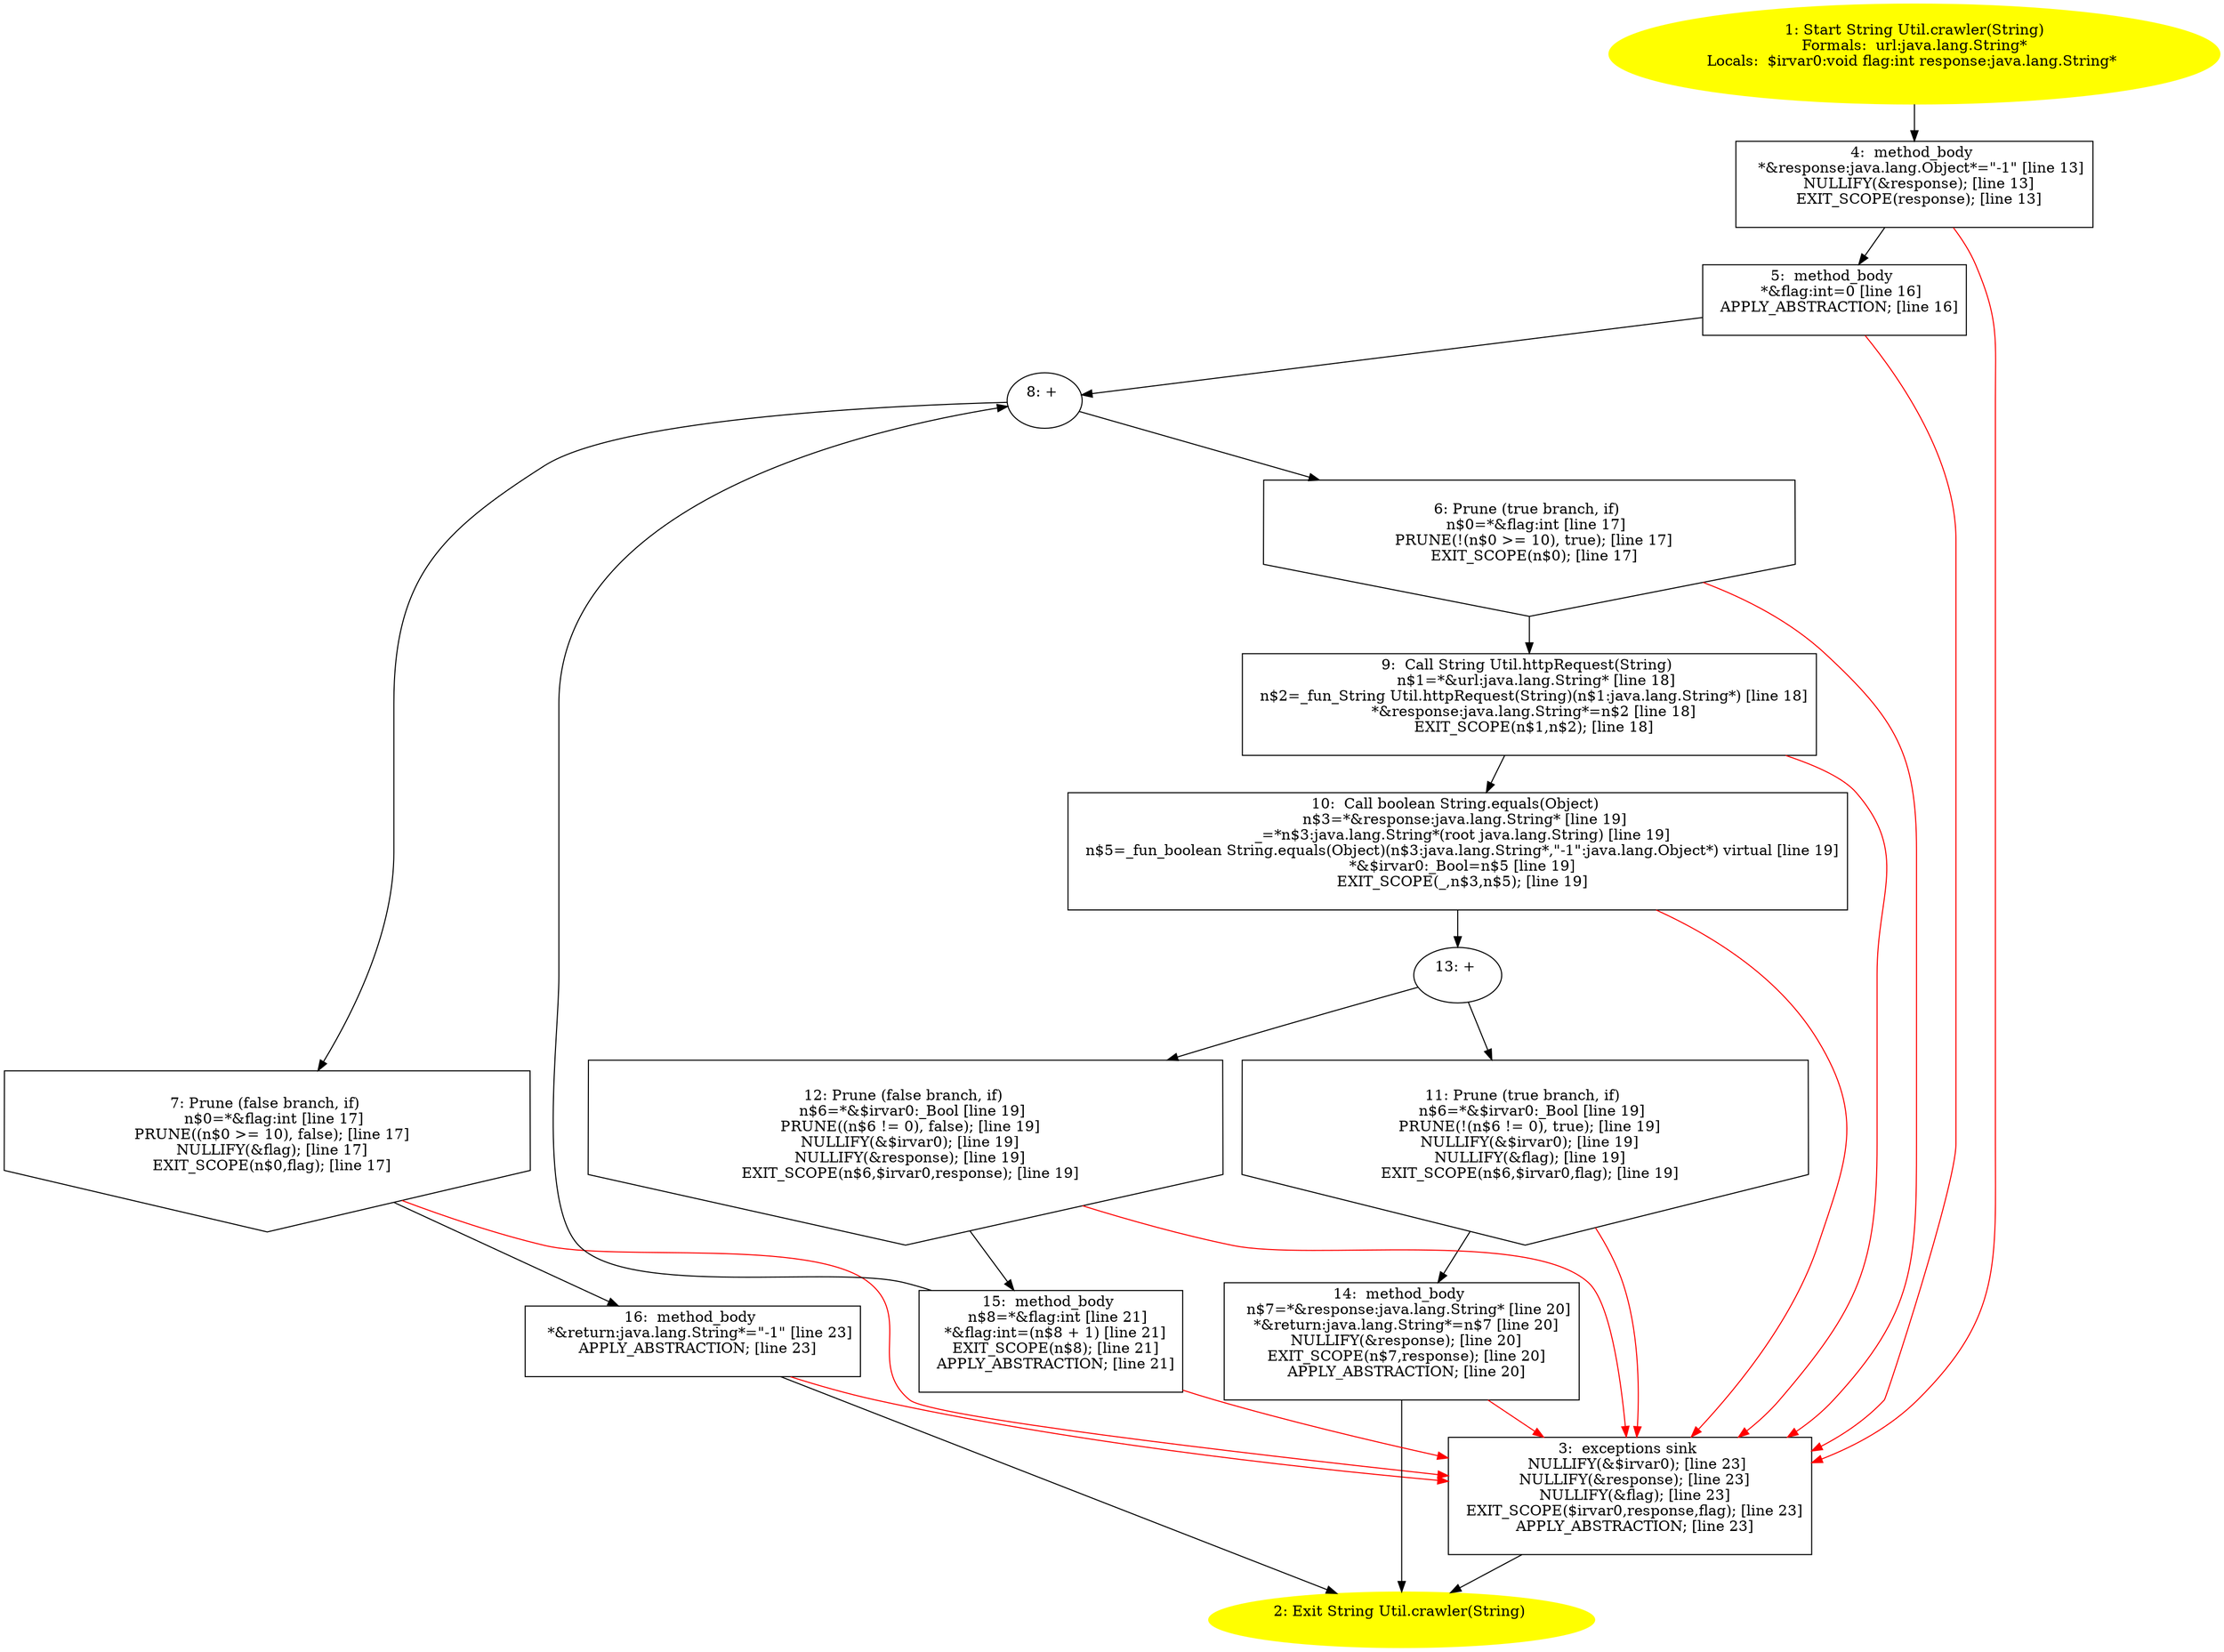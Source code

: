 /* @generated */
digraph cfg {
"com.dulishuo.qianmu.Util.crawler(java.lang.String):java.lang.String.0b45886c960b8e0db4688fe6d291347e_1" [label="1: Start String Util.crawler(String)\nFormals:  url:java.lang.String*\nLocals:  $irvar0:void flag:int response:java.lang.String* \n  " color=yellow style=filled]
	

	 "com.dulishuo.qianmu.Util.crawler(java.lang.String):java.lang.String.0b45886c960b8e0db4688fe6d291347e_1" -> "com.dulishuo.qianmu.Util.crawler(java.lang.String):java.lang.String.0b45886c960b8e0db4688fe6d291347e_4" ;
"com.dulishuo.qianmu.Util.crawler(java.lang.String):java.lang.String.0b45886c960b8e0db4688fe6d291347e_2" [label="2: Exit String Util.crawler(String) \n  " color=yellow style=filled]
	

"com.dulishuo.qianmu.Util.crawler(java.lang.String):java.lang.String.0b45886c960b8e0db4688fe6d291347e_3" [label="3:  exceptions sink \n   NULLIFY(&$irvar0); [line 23]\n  NULLIFY(&response); [line 23]\n  NULLIFY(&flag); [line 23]\n  EXIT_SCOPE($irvar0,response,flag); [line 23]\n  APPLY_ABSTRACTION; [line 23]\n " shape="box"]
	

	 "com.dulishuo.qianmu.Util.crawler(java.lang.String):java.lang.String.0b45886c960b8e0db4688fe6d291347e_3" -> "com.dulishuo.qianmu.Util.crawler(java.lang.String):java.lang.String.0b45886c960b8e0db4688fe6d291347e_2" ;
"com.dulishuo.qianmu.Util.crawler(java.lang.String):java.lang.String.0b45886c960b8e0db4688fe6d291347e_4" [label="4:  method_body \n   *&response:java.lang.Object*=\"-1\" [line 13]\n  NULLIFY(&response); [line 13]\n  EXIT_SCOPE(response); [line 13]\n " shape="box"]
	

	 "com.dulishuo.qianmu.Util.crawler(java.lang.String):java.lang.String.0b45886c960b8e0db4688fe6d291347e_4" -> "com.dulishuo.qianmu.Util.crawler(java.lang.String):java.lang.String.0b45886c960b8e0db4688fe6d291347e_5" ;
	 "com.dulishuo.qianmu.Util.crawler(java.lang.String):java.lang.String.0b45886c960b8e0db4688fe6d291347e_4" -> "com.dulishuo.qianmu.Util.crawler(java.lang.String):java.lang.String.0b45886c960b8e0db4688fe6d291347e_3" [color="red" ];
"com.dulishuo.qianmu.Util.crawler(java.lang.String):java.lang.String.0b45886c960b8e0db4688fe6d291347e_5" [label="5:  method_body \n   *&flag:int=0 [line 16]\n  APPLY_ABSTRACTION; [line 16]\n " shape="box"]
	

	 "com.dulishuo.qianmu.Util.crawler(java.lang.String):java.lang.String.0b45886c960b8e0db4688fe6d291347e_5" -> "com.dulishuo.qianmu.Util.crawler(java.lang.String):java.lang.String.0b45886c960b8e0db4688fe6d291347e_8" ;
	 "com.dulishuo.qianmu.Util.crawler(java.lang.String):java.lang.String.0b45886c960b8e0db4688fe6d291347e_5" -> "com.dulishuo.qianmu.Util.crawler(java.lang.String):java.lang.String.0b45886c960b8e0db4688fe6d291347e_3" [color="red" ];
"com.dulishuo.qianmu.Util.crawler(java.lang.String):java.lang.String.0b45886c960b8e0db4688fe6d291347e_6" [label="6: Prune (true branch, if) \n   n$0=*&flag:int [line 17]\n  PRUNE(!(n$0 >= 10), true); [line 17]\n  EXIT_SCOPE(n$0); [line 17]\n " shape="invhouse"]
	

	 "com.dulishuo.qianmu.Util.crawler(java.lang.String):java.lang.String.0b45886c960b8e0db4688fe6d291347e_6" -> "com.dulishuo.qianmu.Util.crawler(java.lang.String):java.lang.String.0b45886c960b8e0db4688fe6d291347e_9" ;
	 "com.dulishuo.qianmu.Util.crawler(java.lang.String):java.lang.String.0b45886c960b8e0db4688fe6d291347e_6" -> "com.dulishuo.qianmu.Util.crawler(java.lang.String):java.lang.String.0b45886c960b8e0db4688fe6d291347e_3" [color="red" ];
"com.dulishuo.qianmu.Util.crawler(java.lang.String):java.lang.String.0b45886c960b8e0db4688fe6d291347e_7" [label="7: Prune (false branch, if) \n   n$0=*&flag:int [line 17]\n  PRUNE((n$0 >= 10), false); [line 17]\n  NULLIFY(&flag); [line 17]\n  EXIT_SCOPE(n$0,flag); [line 17]\n " shape="invhouse"]
	

	 "com.dulishuo.qianmu.Util.crawler(java.lang.String):java.lang.String.0b45886c960b8e0db4688fe6d291347e_7" -> "com.dulishuo.qianmu.Util.crawler(java.lang.String):java.lang.String.0b45886c960b8e0db4688fe6d291347e_16" ;
	 "com.dulishuo.qianmu.Util.crawler(java.lang.String):java.lang.String.0b45886c960b8e0db4688fe6d291347e_7" -> "com.dulishuo.qianmu.Util.crawler(java.lang.String):java.lang.String.0b45886c960b8e0db4688fe6d291347e_3" [color="red" ];
"com.dulishuo.qianmu.Util.crawler(java.lang.String):java.lang.String.0b45886c960b8e0db4688fe6d291347e_8" [label="8: + \n  " ]
	

	 "com.dulishuo.qianmu.Util.crawler(java.lang.String):java.lang.String.0b45886c960b8e0db4688fe6d291347e_8" -> "com.dulishuo.qianmu.Util.crawler(java.lang.String):java.lang.String.0b45886c960b8e0db4688fe6d291347e_6" ;
	 "com.dulishuo.qianmu.Util.crawler(java.lang.String):java.lang.String.0b45886c960b8e0db4688fe6d291347e_8" -> "com.dulishuo.qianmu.Util.crawler(java.lang.String):java.lang.String.0b45886c960b8e0db4688fe6d291347e_7" ;
"com.dulishuo.qianmu.Util.crawler(java.lang.String):java.lang.String.0b45886c960b8e0db4688fe6d291347e_9" [label="9:  Call String Util.httpRequest(String) \n   n$1=*&url:java.lang.String* [line 18]\n  n$2=_fun_String Util.httpRequest(String)(n$1:java.lang.String*) [line 18]\n  *&response:java.lang.String*=n$2 [line 18]\n  EXIT_SCOPE(n$1,n$2); [line 18]\n " shape="box"]
	

	 "com.dulishuo.qianmu.Util.crawler(java.lang.String):java.lang.String.0b45886c960b8e0db4688fe6d291347e_9" -> "com.dulishuo.qianmu.Util.crawler(java.lang.String):java.lang.String.0b45886c960b8e0db4688fe6d291347e_10" ;
	 "com.dulishuo.qianmu.Util.crawler(java.lang.String):java.lang.String.0b45886c960b8e0db4688fe6d291347e_9" -> "com.dulishuo.qianmu.Util.crawler(java.lang.String):java.lang.String.0b45886c960b8e0db4688fe6d291347e_3" [color="red" ];
"com.dulishuo.qianmu.Util.crawler(java.lang.String):java.lang.String.0b45886c960b8e0db4688fe6d291347e_10" [label="10:  Call boolean String.equals(Object) \n   n$3=*&response:java.lang.String* [line 19]\n  _=*n$3:java.lang.String*(root java.lang.String) [line 19]\n  n$5=_fun_boolean String.equals(Object)(n$3:java.lang.String*,\"-1\":java.lang.Object*) virtual [line 19]\n  *&$irvar0:_Bool=n$5 [line 19]\n  EXIT_SCOPE(_,n$3,n$5); [line 19]\n " shape="box"]
	

	 "com.dulishuo.qianmu.Util.crawler(java.lang.String):java.lang.String.0b45886c960b8e0db4688fe6d291347e_10" -> "com.dulishuo.qianmu.Util.crawler(java.lang.String):java.lang.String.0b45886c960b8e0db4688fe6d291347e_13" ;
	 "com.dulishuo.qianmu.Util.crawler(java.lang.String):java.lang.String.0b45886c960b8e0db4688fe6d291347e_10" -> "com.dulishuo.qianmu.Util.crawler(java.lang.String):java.lang.String.0b45886c960b8e0db4688fe6d291347e_3" [color="red" ];
"com.dulishuo.qianmu.Util.crawler(java.lang.String):java.lang.String.0b45886c960b8e0db4688fe6d291347e_11" [label="11: Prune (true branch, if) \n   n$6=*&$irvar0:_Bool [line 19]\n  PRUNE(!(n$6 != 0), true); [line 19]\n  NULLIFY(&$irvar0); [line 19]\n  NULLIFY(&flag); [line 19]\n  EXIT_SCOPE(n$6,$irvar0,flag); [line 19]\n " shape="invhouse"]
	

	 "com.dulishuo.qianmu.Util.crawler(java.lang.String):java.lang.String.0b45886c960b8e0db4688fe6d291347e_11" -> "com.dulishuo.qianmu.Util.crawler(java.lang.String):java.lang.String.0b45886c960b8e0db4688fe6d291347e_14" ;
	 "com.dulishuo.qianmu.Util.crawler(java.lang.String):java.lang.String.0b45886c960b8e0db4688fe6d291347e_11" -> "com.dulishuo.qianmu.Util.crawler(java.lang.String):java.lang.String.0b45886c960b8e0db4688fe6d291347e_3" [color="red" ];
"com.dulishuo.qianmu.Util.crawler(java.lang.String):java.lang.String.0b45886c960b8e0db4688fe6d291347e_12" [label="12: Prune (false branch, if) \n   n$6=*&$irvar0:_Bool [line 19]\n  PRUNE((n$6 != 0), false); [line 19]\n  NULLIFY(&$irvar0); [line 19]\n  NULLIFY(&response); [line 19]\n  EXIT_SCOPE(n$6,$irvar0,response); [line 19]\n " shape="invhouse"]
	

	 "com.dulishuo.qianmu.Util.crawler(java.lang.String):java.lang.String.0b45886c960b8e0db4688fe6d291347e_12" -> "com.dulishuo.qianmu.Util.crawler(java.lang.String):java.lang.String.0b45886c960b8e0db4688fe6d291347e_15" ;
	 "com.dulishuo.qianmu.Util.crawler(java.lang.String):java.lang.String.0b45886c960b8e0db4688fe6d291347e_12" -> "com.dulishuo.qianmu.Util.crawler(java.lang.String):java.lang.String.0b45886c960b8e0db4688fe6d291347e_3" [color="red" ];
"com.dulishuo.qianmu.Util.crawler(java.lang.String):java.lang.String.0b45886c960b8e0db4688fe6d291347e_13" [label="13: + \n  " ]
	

	 "com.dulishuo.qianmu.Util.crawler(java.lang.String):java.lang.String.0b45886c960b8e0db4688fe6d291347e_13" -> "com.dulishuo.qianmu.Util.crawler(java.lang.String):java.lang.String.0b45886c960b8e0db4688fe6d291347e_11" ;
	 "com.dulishuo.qianmu.Util.crawler(java.lang.String):java.lang.String.0b45886c960b8e0db4688fe6d291347e_13" -> "com.dulishuo.qianmu.Util.crawler(java.lang.String):java.lang.String.0b45886c960b8e0db4688fe6d291347e_12" ;
"com.dulishuo.qianmu.Util.crawler(java.lang.String):java.lang.String.0b45886c960b8e0db4688fe6d291347e_14" [label="14:  method_body \n   n$7=*&response:java.lang.String* [line 20]\n  *&return:java.lang.String*=n$7 [line 20]\n  NULLIFY(&response); [line 20]\n  EXIT_SCOPE(n$7,response); [line 20]\n  APPLY_ABSTRACTION; [line 20]\n " shape="box"]
	

	 "com.dulishuo.qianmu.Util.crawler(java.lang.String):java.lang.String.0b45886c960b8e0db4688fe6d291347e_14" -> "com.dulishuo.qianmu.Util.crawler(java.lang.String):java.lang.String.0b45886c960b8e0db4688fe6d291347e_2" ;
	 "com.dulishuo.qianmu.Util.crawler(java.lang.String):java.lang.String.0b45886c960b8e0db4688fe6d291347e_14" -> "com.dulishuo.qianmu.Util.crawler(java.lang.String):java.lang.String.0b45886c960b8e0db4688fe6d291347e_3" [color="red" ];
"com.dulishuo.qianmu.Util.crawler(java.lang.String):java.lang.String.0b45886c960b8e0db4688fe6d291347e_15" [label="15:  method_body \n   n$8=*&flag:int [line 21]\n  *&flag:int=(n$8 + 1) [line 21]\n  EXIT_SCOPE(n$8); [line 21]\n  APPLY_ABSTRACTION; [line 21]\n " shape="box"]
	

	 "com.dulishuo.qianmu.Util.crawler(java.lang.String):java.lang.String.0b45886c960b8e0db4688fe6d291347e_15" -> "com.dulishuo.qianmu.Util.crawler(java.lang.String):java.lang.String.0b45886c960b8e0db4688fe6d291347e_8" ;
	 "com.dulishuo.qianmu.Util.crawler(java.lang.String):java.lang.String.0b45886c960b8e0db4688fe6d291347e_15" -> "com.dulishuo.qianmu.Util.crawler(java.lang.String):java.lang.String.0b45886c960b8e0db4688fe6d291347e_3" [color="red" ];
"com.dulishuo.qianmu.Util.crawler(java.lang.String):java.lang.String.0b45886c960b8e0db4688fe6d291347e_16" [label="16:  method_body \n   *&return:java.lang.String*=\"-1\" [line 23]\n  APPLY_ABSTRACTION; [line 23]\n " shape="box"]
	

	 "com.dulishuo.qianmu.Util.crawler(java.lang.String):java.lang.String.0b45886c960b8e0db4688fe6d291347e_16" -> "com.dulishuo.qianmu.Util.crawler(java.lang.String):java.lang.String.0b45886c960b8e0db4688fe6d291347e_2" ;
	 "com.dulishuo.qianmu.Util.crawler(java.lang.String):java.lang.String.0b45886c960b8e0db4688fe6d291347e_16" -> "com.dulishuo.qianmu.Util.crawler(java.lang.String):java.lang.String.0b45886c960b8e0db4688fe6d291347e_3" [color="red" ];
}
